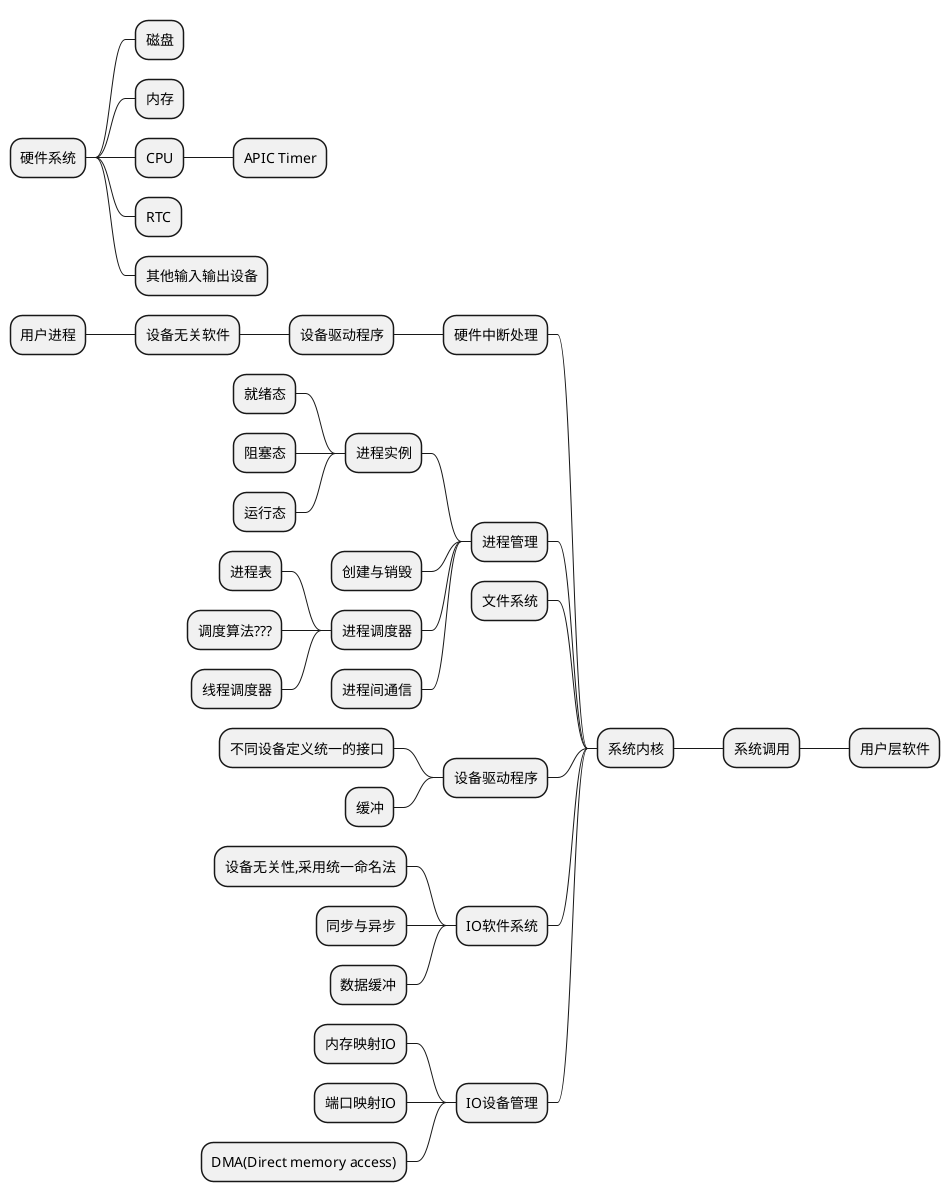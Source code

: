 @startmindmap
* 硬件系统
** 磁盘
** 内存
** CPU
*** APIC Timer
** RTC
** 其他输入输出设备


* 系统内核
left side
** 硬件中断处理
*** 设备驱动程序
**** 设备无关软件
***** 用户进程
** 进程管理
*** 进程实例
**** 就绪态
**** 阻塞态
**** 运行态
*** 创建与销毁
*** 进程调度器
**** 进程表
**** 调度算法???
**** 线程调度器
*** 进程间通信
** 文件系统
** 设备驱动程序
*** 不同设备定义统一的接口
*** 缓冲
** IO软件系统
*** 设备无关性,采用统一命名法
*** 同步与异步
*** 数据缓冲
** IO设备管理
*** 内存映射IO
*** 端口映射IO
*** DMA(Direct memory access)
right side
** 系统调用
*** 用户层软件

@endmindmap
